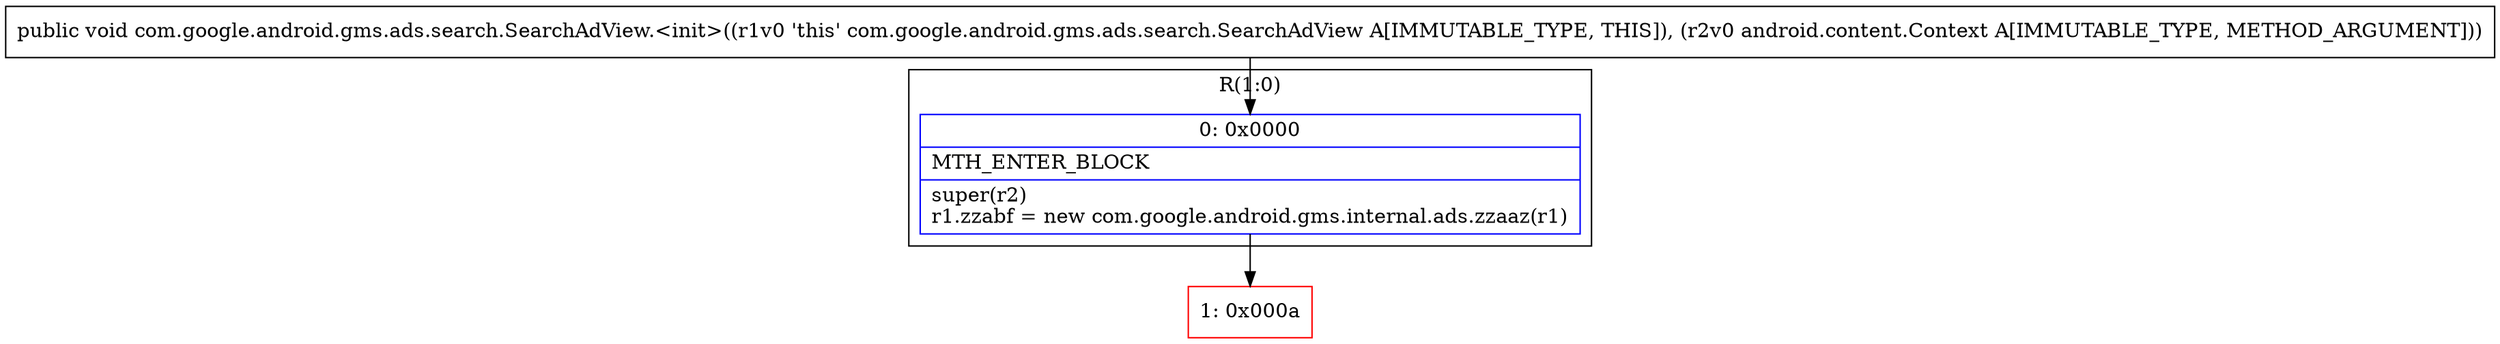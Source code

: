 digraph "CFG forcom.google.android.gms.ads.search.SearchAdView.\<init\>(Landroid\/content\/Context;)V" {
subgraph cluster_Region_846043349 {
label = "R(1:0)";
node [shape=record,color=blue];
Node_0 [shape=record,label="{0\:\ 0x0000|MTH_ENTER_BLOCK\l|super(r2)\lr1.zzabf = new com.google.android.gms.internal.ads.zzaaz(r1)\l}"];
}
Node_1 [shape=record,color=red,label="{1\:\ 0x000a}"];
MethodNode[shape=record,label="{public void com.google.android.gms.ads.search.SearchAdView.\<init\>((r1v0 'this' com.google.android.gms.ads.search.SearchAdView A[IMMUTABLE_TYPE, THIS]), (r2v0 android.content.Context A[IMMUTABLE_TYPE, METHOD_ARGUMENT])) }"];
MethodNode -> Node_0;
Node_0 -> Node_1;
}

